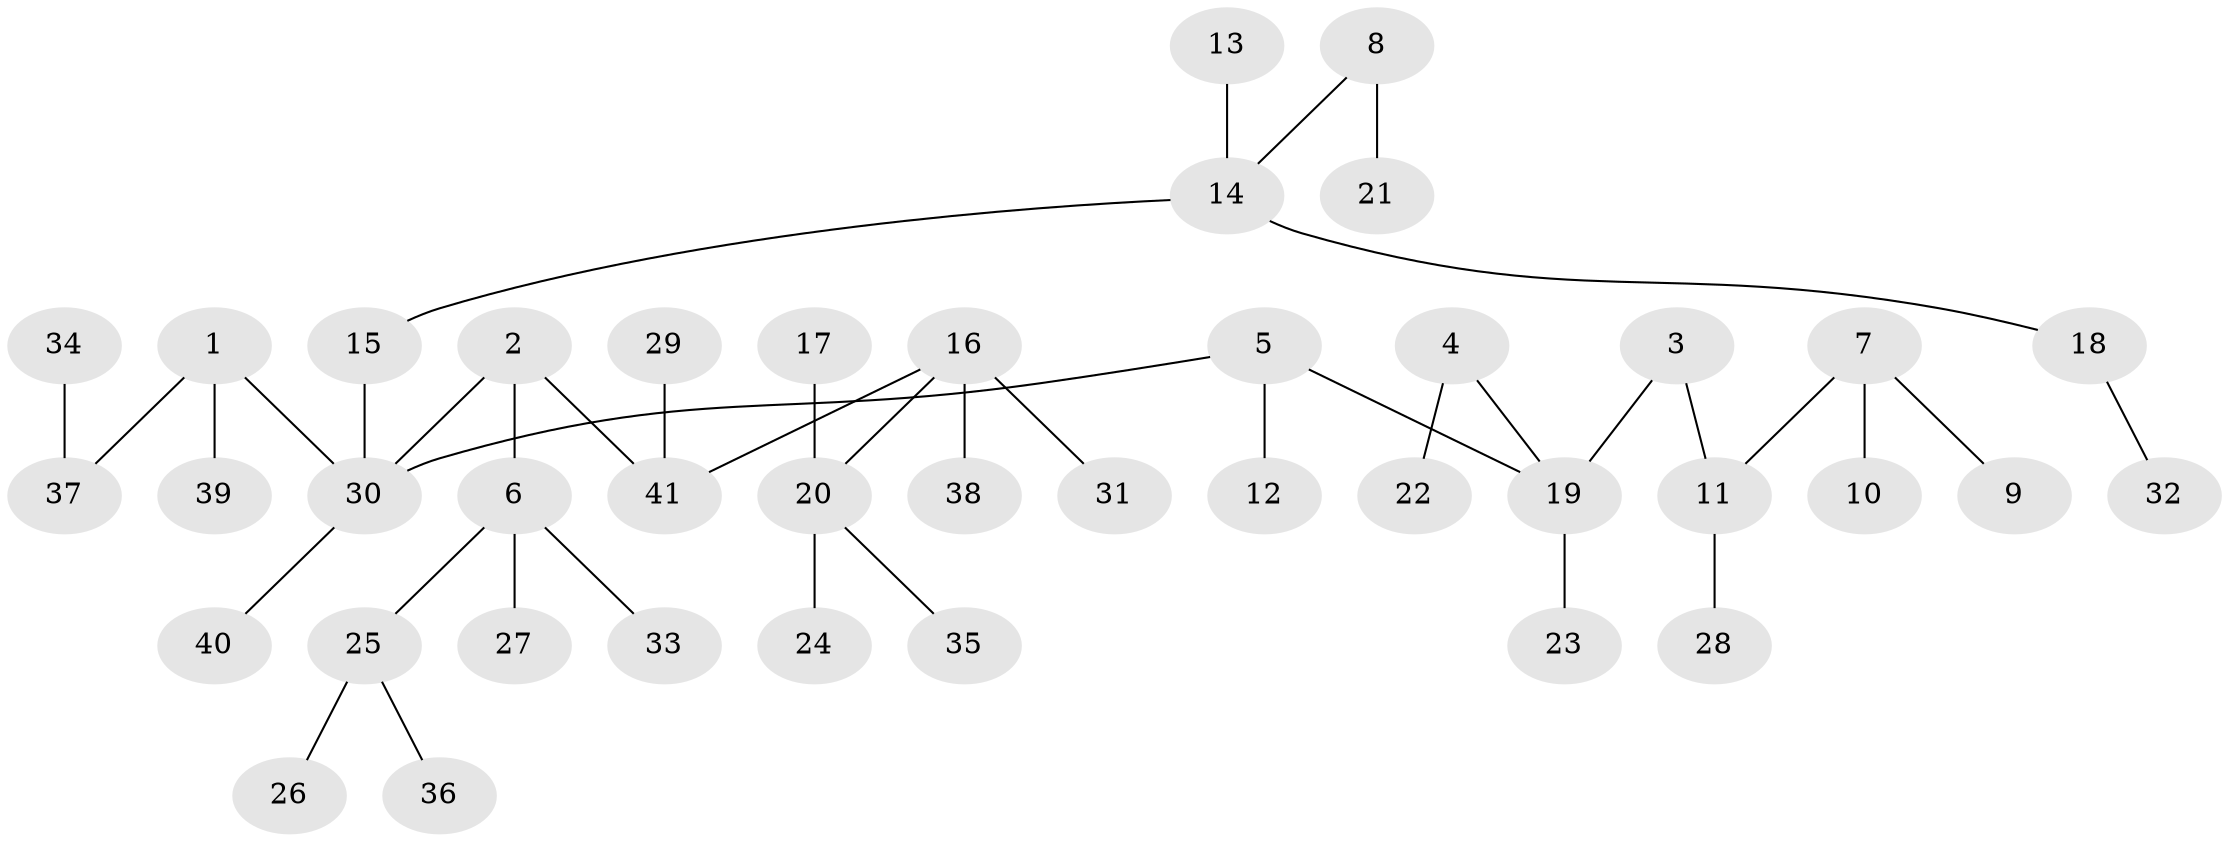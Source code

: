 // original degree distribution, {5: 0.07462686567164178, 3: 0.07462686567164178, 4: 0.08955223880597014, 2: 0.2537313432835821, 1: 0.5074626865671642}
// Generated by graph-tools (version 1.1) at 2025/37/03/04/25 23:37:19]
// undirected, 41 vertices, 40 edges
graph export_dot {
  node [color=gray90,style=filled];
  1;
  2;
  3;
  4;
  5;
  6;
  7;
  8;
  9;
  10;
  11;
  12;
  13;
  14;
  15;
  16;
  17;
  18;
  19;
  20;
  21;
  22;
  23;
  24;
  25;
  26;
  27;
  28;
  29;
  30;
  31;
  32;
  33;
  34;
  35;
  36;
  37;
  38;
  39;
  40;
  41;
  1 -- 30 [weight=1.0];
  1 -- 37 [weight=1.0];
  1 -- 39 [weight=1.0];
  2 -- 6 [weight=1.0];
  2 -- 30 [weight=1.0];
  2 -- 41 [weight=1.0];
  3 -- 11 [weight=1.0];
  3 -- 19 [weight=1.0];
  4 -- 19 [weight=1.0];
  4 -- 22 [weight=1.0];
  5 -- 12 [weight=1.0];
  5 -- 19 [weight=1.0];
  5 -- 30 [weight=1.0];
  6 -- 25 [weight=1.0];
  6 -- 27 [weight=1.0];
  6 -- 33 [weight=1.0];
  7 -- 9 [weight=1.0];
  7 -- 10 [weight=1.0];
  7 -- 11 [weight=1.0];
  8 -- 14 [weight=1.0];
  8 -- 21 [weight=1.0];
  11 -- 28 [weight=1.0];
  13 -- 14 [weight=1.0];
  14 -- 15 [weight=1.0];
  14 -- 18 [weight=1.0];
  15 -- 30 [weight=1.0];
  16 -- 20 [weight=1.0];
  16 -- 31 [weight=1.0];
  16 -- 38 [weight=1.0];
  16 -- 41 [weight=1.0];
  17 -- 20 [weight=1.0];
  18 -- 32 [weight=1.0];
  19 -- 23 [weight=1.0];
  20 -- 24 [weight=1.0];
  20 -- 35 [weight=1.0];
  25 -- 26 [weight=1.0];
  25 -- 36 [weight=1.0];
  29 -- 41 [weight=1.0];
  30 -- 40 [weight=1.0];
  34 -- 37 [weight=1.0];
}
